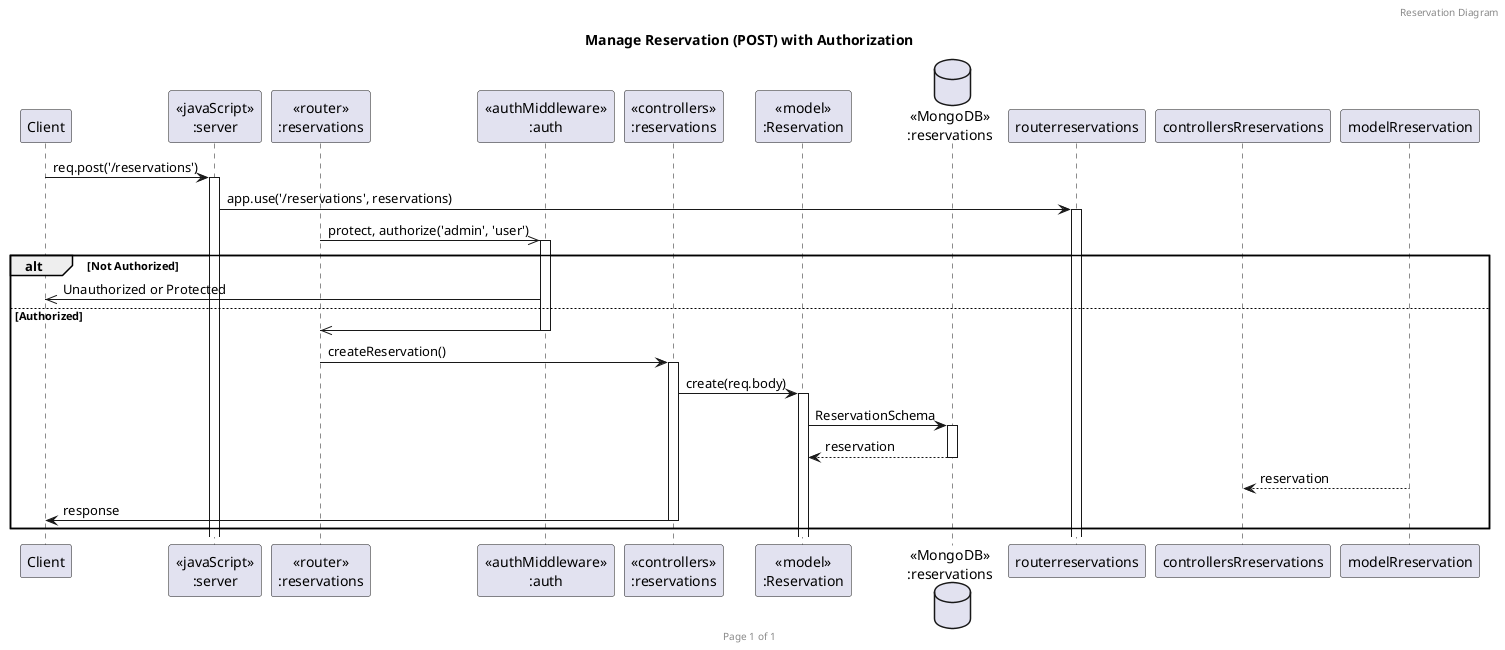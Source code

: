 @startuml
header Reservation Diagram
footer Page %page% of %lastpage%
title "Manage Reservation (POST) with Authorization"

participant "Client" as client
participant "<<javaScript>>\n:server" as server
participant "<<router>>\n:reservations" as routerReservations
participant "<<authMiddleware>>\n:auth" as authMiddleware
participant "<<controllers>>\n:reservations" as controllersReservations
participant "<<model>>\n:Reservation" as modelReservation
database "<<MongoDB>>\n:reservations" as ReservationsDatabase

client->server ++:req.post('/reservations')
server->routerreservations ++:app.use('/reservations', reservations)
routerReservations->>authMiddleware ++:protect, authorize('admin', 'user')

alt Not Authorized
    authMiddleware->>client :Unauthorized or Protected
else Authorized
    authMiddleware->>routerReservations -- :
    routerReservations->controllersReservations ++:createReservation()
    controllersReservations->modelReservation ++:create(req.body)
    modelReservation ->ReservationsDatabase ++: ReservationSchema
    ReservationsDatabase --> modelReservation --: reservation
    controllersRreservations <-- modelRreservation --: reservation
    controllersReservations->client --:response
end



@enduml